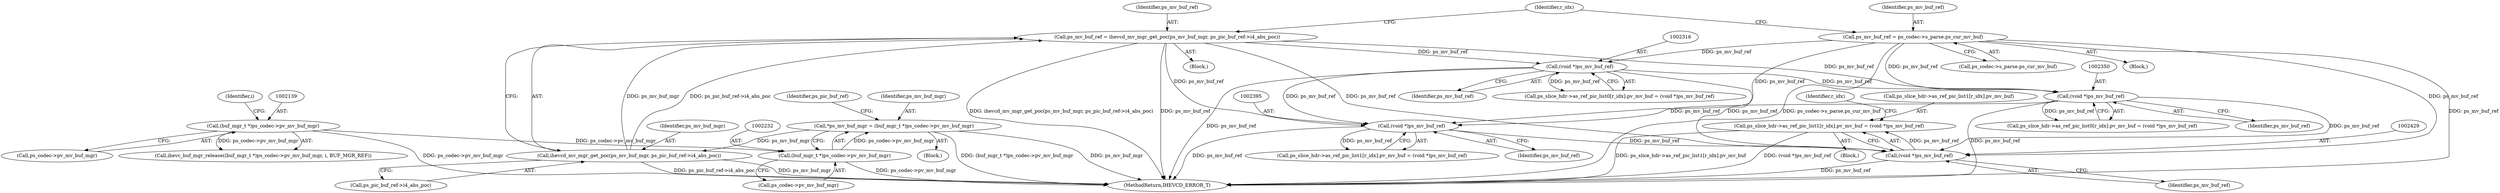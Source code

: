 digraph "0_Android_913d9e8d93d6b81bb8eac3fc2c1426651f5b259d@array" {
"1002420" [label="(Call,ps_slice_hdr->as_ref_pic_list1[r_idx].pv_mv_buf = (void *)ps_mv_buf_ref)"];
"1002428" [label="(Call,(void *)ps_mv_buf_ref)"];
"1002257" [label="(Call,ps_mv_buf_ref = ps_codec->s_parse.ps_cur_mv_buf)"];
"1002349" [label="(Call,(void *)ps_mv_buf_ref)"];
"1002315" [label="(Call,(void *)ps_mv_buf_ref)"];
"1002266" [label="(Call,ps_mv_buf_ref = ihevcd_mv_mgr_get_poc(ps_mv_buf_mgr, ps_pic_buf_ref->i4_abs_poc))"];
"1002268" [label="(Call,ihevcd_mv_mgr_get_poc(ps_mv_buf_mgr, ps_pic_buf_ref->i4_abs_poc))"];
"1002229" [label="(Call,*ps_mv_buf_mgr = (buf_mgr_t *)ps_codec->pv_mv_buf_mgr)"];
"1002231" [label="(Call,(buf_mgr_t *)ps_codec->pv_mv_buf_mgr)"];
"1002138" [label="(Call,(buf_mgr_t *)ps_codec->pv_mv_buf_mgr)"];
"1002394" [label="(Call,(void *)ps_mv_buf_ref)"];
"1002267" [label="(Identifier,ps_mv_buf_ref)"];
"1002408" [label="(Block,)"];
"1002349" [label="(Call,(void *)ps_mv_buf_ref)"];
"1002386" [label="(Call,ps_slice_hdr->as_ref_pic_list1[r_idx].pv_mv_buf = (void *)ps_mv_buf_ref)"];
"1002307" [label="(Call,ps_slice_hdr->as_ref_pic_list0[r_idx].pv_mv_buf = (void *)ps_mv_buf_ref)"];
"1002428" [label="(Call,(void *)ps_mv_buf_ref)"];
"1002259" [label="(Call,ps_codec->s_parse.ps_cur_mv_buf)"];
"1002258" [label="(Identifier,ps_mv_buf_ref)"];
"1002216" [label="(Block,)"];
"1002617" [label="(MethodReturn,IHEVCD_ERROR_T)"];
"1002233" [label="(Call,ps_codec->pv_mv_buf_mgr)"];
"1002229" [label="(Call,*ps_mv_buf_mgr = (buf_mgr_t *)ps_codec->pv_mv_buf_mgr)"];
"1002138" [label="(Call,(buf_mgr_t *)ps_codec->pv_mv_buf_mgr)"];
"1002269" [label="(Identifier,ps_mv_buf_mgr)"];
"1002421" [label="(Call,ps_slice_hdr->as_ref_pic_list1[r_idx].pv_mv_buf)"];
"1002407" [label="(Identifier,r_idx)"];
"1002351" [label="(Identifier,ps_mv_buf_ref)"];
"1002268" [label="(Call,ihevcd_mv_mgr_get_poc(ps_mv_buf_mgr, ps_pic_buf_ref->i4_abs_poc))"];
"1002275" [label="(Identifier,r_idx)"];
"1002420" [label="(Call,ps_slice_hdr->as_ref_pic_list1[r_idx].pv_mv_buf = (void *)ps_mv_buf_ref)"];
"1002394" [label="(Call,(void *)ps_mv_buf_ref)"];
"1002341" [label="(Call,ps_slice_hdr->as_ref_pic_list0[r_idx].pv_mv_buf = (void *)ps_mv_buf_ref)"];
"1002430" [label="(Identifier,ps_mv_buf_ref)"];
"1002396" [label="(Identifier,ps_mv_buf_ref)"];
"1002137" [label="(Call,ihevc_buf_mgr_release((buf_mgr_t *)ps_codec->pv_mv_buf_mgr, i, BUF_MGR_REF))"];
"1002270" [label="(Call,ps_pic_buf_ref->i4_abs_poc)"];
"1002143" [label="(Identifier,i)"];
"1002317" [label="(Identifier,ps_mv_buf_ref)"];
"1002140" [label="(Call,ps_codec->pv_mv_buf_mgr)"];
"1002257" [label="(Call,ps_mv_buf_ref = ps_codec->s_parse.ps_cur_mv_buf)"];
"1002315" [label="(Call,(void *)ps_mv_buf_ref)"];
"1002247" [label="(Block,)"];
"1002230" [label="(Identifier,ps_mv_buf_mgr)"];
"1002237" [label="(Identifier,ps_pic_buf_ref)"];
"1002231" [label="(Call,(buf_mgr_t *)ps_codec->pv_mv_buf_mgr)"];
"1002265" [label="(Block,)"];
"1002266" [label="(Call,ps_mv_buf_ref = ihevcd_mv_mgr_get_poc(ps_mv_buf_mgr, ps_pic_buf_ref->i4_abs_poc))"];
"1002420" -> "1002408"  [label="AST: "];
"1002420" -> "1002428"  [label="CFG: "];
"1002421" -> "1002420"  [label="AST: "];
"1002428" -> "1002420"  [label="AST: "];
"1002407" -> "1002420"  [label="CFG: "];
"1002420" -> "1002617"  [label="DDG: ps_slice_hdr->as_ref_pic_list1[r_idx].pv_mv_buf"];
"1002420" -> "1002617"  [label="DDG: (void *)ps_mv_buf_ref"];
"1002428" -> "1002420"  [label="DDG: ps_mv_buf_ref"];
"1002428" -> "1002430"  [label="CFG: "];
"1002429" -> "1002428"  [label="AST: "];
"1002430" -> "1002428"  [label="AST: "];
"1002428" -> "1002617"  [label="DDG: ps_mv_buf_ref"];
"1002257" -> "1002428"  [label="DDG: ps_mv_buf_ref"];
"1002349" -> "1002428"  [label="DDG: ps_mv_buf_ref"];
"1002315" -> "1002428"  [label="DDG: ps_mv_buf_ref"];
"1002266" -> "1002428"  [label="DDG: ps_mv_buf_ref"];
"1002394" -> "1002428"  [label="DDG: ps_mv_buf_ref"];
"1002257" -> "1002247"  [label="AST: "];
"1002257" -> "1002259"  [label="CFG: "];
"1002258" -> "1002257"  [label="AST: "];
"1002259" -> "1002257"  [label="AST: "];
"1002275" -> "1002257"  [label="CFG: "];
"1002257" -> "1002617"  [label="DDG: ps_mv_buf_ref"];
"1002257" -> "1002617"  [label="DDG: ps_codec->s_parse.ps_cur_mv_buf"];
"1002257" -> "1002315"  [label="DDG: ps_mv_buf_ref"];
"1002257" -> "1002349"  [label="DDG: ps_mv_buf_ref"];
"1002257" -> "1002394"  [label="DDG: ps_mv_buf_ref"];
"1002349" -> "1002341"  [label="AST: "];
"1002349" -> "1002351"  [label="CFG: "];
"1002350" -> "1002349"  [label="AST: "];
"1002351" -> "1002349"  [label="AST: "];
"1002341" -> "1002349"  [label="CFG: "];
"1002349" -> "1002617"  [label="DDG: ps_mv_buf_ref"];
"1002349" -> "1002341"  [label="DDG: ps_mv_buf_ref"];
"1002315" -> "1002349"  [label="DDG: ps_mv_buf_ref"];
"1002266" -> "1002349"  [label="DDG: ps_mv_buf_ref"];
"1002349" -> "1002394"  [label="DDG: ps_mv_buf_ref"];
"1002315" -> "1002307"  [label="AST: "];
"1002315" -> "1002317"  [label="CFG: "];
"1002316" -> "1002315"  [label="AST: "];
"1002317" -> "1002315"  [label="AST: "];
"1002307" -> "1002315"  [label="CFG: "];
"1002315" -> "1002617"  [label="DDG: ps_mv_buf_ref"];
"1002315" -> "1002307"  [label="DDG: ps_mv_buf_ref"];
"1002266" -> "1002315"  [label="DDG: ps_mv_buf_ref"];
"1002315" -> "1002394"  [label="DDG: ps_mv_buf_ref"];
"1002266" -> "1002265"  [label="AST: "];
"1002266" -> "1002268"  [label="CFG: "];
"1002267" -> "1002266"  [label="AST: "];
"1002268" -> "1002266"  [label="AST: "];
"1002275" -> "1002266"  [label="CFG: "];
"1002266" -> "1002617"  [label="DDG: ps_mv_buf_ref"];
"1002266" -> "1002617"  [label="DDG: ihevcd_mv_mgr_get_poc(ps_mv_buf_mgr, ps_pic_buf_ref->i4_abs_poc)"];
"1002268" -> "1002266"  [label="DDG: ps_mv_buf_mgr"];
"1002268" -> "1002266"  [label="DDG: ps_pic_buf_ref->i4_abs_poc"];
"1002266" -> "1002394"  [label="DDG: ps_mv_buf_ref"];
"1002268" -> "1002270"  [label="CFG: "];
"1002269" -> "1002268"  [label="AST: "];
"1002270" -> "1002268"  [label="AST: "];
"1002268" -> "1002617"  [label="DDG: ps_pic_buf_ref->i4_abs_poc"];
"1002268" -> "1002617"  [label="DDG: ps_mv_buf_mgr"];
"1002229" -> "1002268"  [label="DDG: ps_mv_buf_mgr"];
"1002229" -> "1002216"  [label="AST: "];
"1002229" -> "1002231"  [label="CFG: "];
"1002230" -> "1002229"  [label="AST: "];
"1002231" -> "1002229"  [label="AST: "];
"1002237" -> "1002229"  [label="CFG: "];
"1002229" -> "1002617"  [label="DDG: ps_mv_buf_mgr"];
"1002229" -> "1002617"  [label="DDG: (buf_mgr_t *)ps_codec->pv_mv_buf_mgr"];
"1002231" -> "1002229"  [label="DDG: ps_codec->pv_mv_buf_mgr"];
"1002231" -> "1002233"  [label="CFG: "];
"1002232" -> "1002231"  [label="AST: "];
"1002233" -> "1002231"  [label="AST: "];
"1002231" -> "1002617"  [label="DDG: ps_codec->pv_mv_buf_mgr"];
"1002138" -> "1002231"  [label="DDG: ps_codec->pv_mv_buf_mgr"];
"1002138" -> "1002137"  [label="AST: "];
"1002138" -> "1002140"  [label="CFG: "];
"1002139" -> "1002138"  [label="AST: "];
"1002140" -> "1002138"  [label="AST: "];
"1002143" -> "1002138"  [label="CFG: "];
"1002138" -> "1002617"  [label="DDG: ps_codec->pv_mv_buf_mgr"];
"1002138" -> "1002137"  [label="DDG: ps_codec->pv_mv_buf_mgr"];
"1002394" -> "1002386"  [label="AST: "];
"1002394" -> "1002396"  [label="CFG: "];
"1002395" -> "1002394"  [label="AST: "];
"1002396" -> "1002394"  [label="AST: "];
"1002386" -> "1002394"  [label="CFG: "];
"1002394" -> "1002617"  [label="DDG: ps_mv_buf_ref"];
"1002394" -> "1002386"  [label="DDG: ps_mv_buf_ref"];
}
